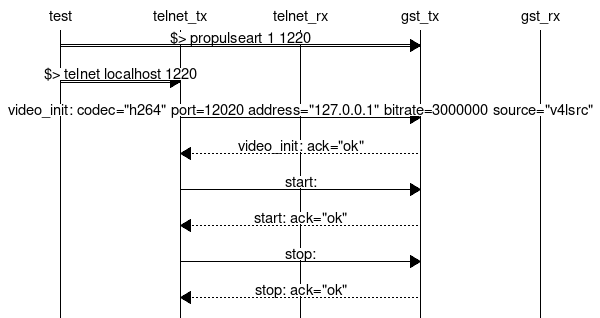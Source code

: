 
msc
{        
    test, telnet_tx, telnet_rx, gst_tx, gst_rx;
    
test:>gst_tx [label="$> propulseart 1 1220"];
test:>telnet_tx [label="$> telnet localhost 1220"];
telnet_tx=>gst_tx [label="video_init: codec=\"h264\" port=12020 address=\"127.0.0.1\" bitrate=3000000 source=\"v4lsrc\""];
gst_tx>>telnet_tx [label="video_init: ack=\"ok\""];
telnet_tx=>gst_tx [label="start:"];
gst_tx>>telnet_tx [label="start: ack=\"ok\""];
telnet_tx=>gst_tx [label="stop:"];
gst_tx>>telnet_tx [label="stop: ack=\"ok\""];

}